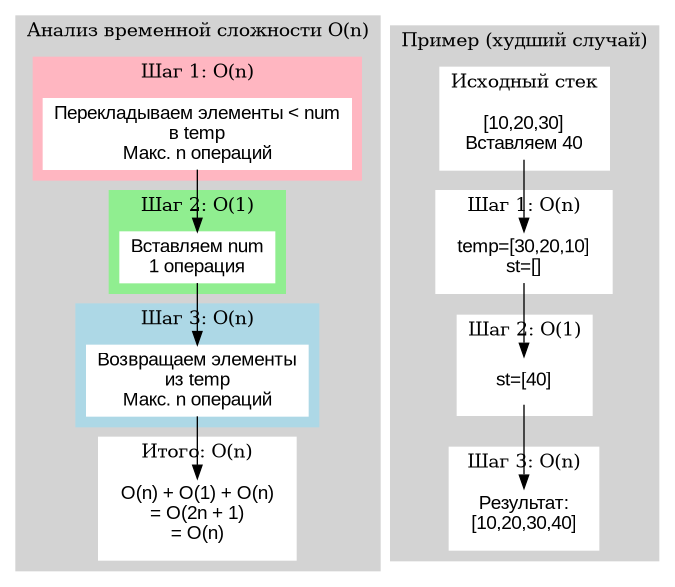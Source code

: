 @startdot
digraph G {
    rankdir=TB;
    node [shape=box, fontname="Arial"];
    
    subgraph cluster_complexity {
        label="Анализ временной сложности O(n)";
        style=filled;
        color=lightgrey;
        
        subgraph cluster_step1 {
            label="Шаг 1: O(n)";
            style=filled;
            color=lightpink;
            node [style=filled,color=white];
            
            s1 [label="Перекладываем элементы < num\nв temp\nМакс. n операций"];
        }
        
        subgraph cluster_step2 {
            label="Шаг 2: O(1)";
            style=filled;
            color=lightgreen;
            node [style=filled,color=white];
            
            s2 [label="Вставляем num\n1 операция"];
        }
        
        subgraph cluster_step3 {
            label="Шаг 3: O(n)";
            style=filled;
            color=lightblue;
            node [style=filled,color=white];
            
            s3 [label="Возвращаем элементы\nиз temp\nМакс. n операций"];
        }
        
        subgraph cluster_total {
            label="Итого: O(n)";
            style=filled;
            color=white;
            node [style=filled,color=white];
            
            t1 [label="O(n) + O(1) + O(n)\n= O(2n + 1)\n= O(n)"];
        }
        
        s1 -> s2 -> s3 -> t1;
    }
    
    subgraph cluster_example {
        label="Пример (худший случай)";
        style=filled;
        color=lightgrey;
        
        subgraph cluster_ex1 {
            label="Исходный стек";
            style=filled;
            color=white;
            node [style=filled,color=white];
            
            e1 [label="[10,20,30]\nВставляем 40"];
        }
        
        subgraph cluster_ex2 {
            label="Шаг 1: O(n)";
            style=filled;
            color=white;
            node [style=filled,color=white];
            
            e2 [label="temp=[30,20,10]\nst=[]"];
        }
        
        subgraph cluster_ex3 {
            label="Шаг 2: O(1)";
            style=filled;
            color=white;
            node [style=filled,color=white];
            
            e3 [label="st=[40]"];
        }
        
        subgraph cluster_ex4 {
            label="Шаг 3: O(n)";
            style=filled;
            color=white;
            node [style=filled,color=white];
            
            e4 [label="Результат:\n[10,20,30,40]"];
        }
        
        e1 -> e2 -> e3 -> e4;
    }
}
@enddot
